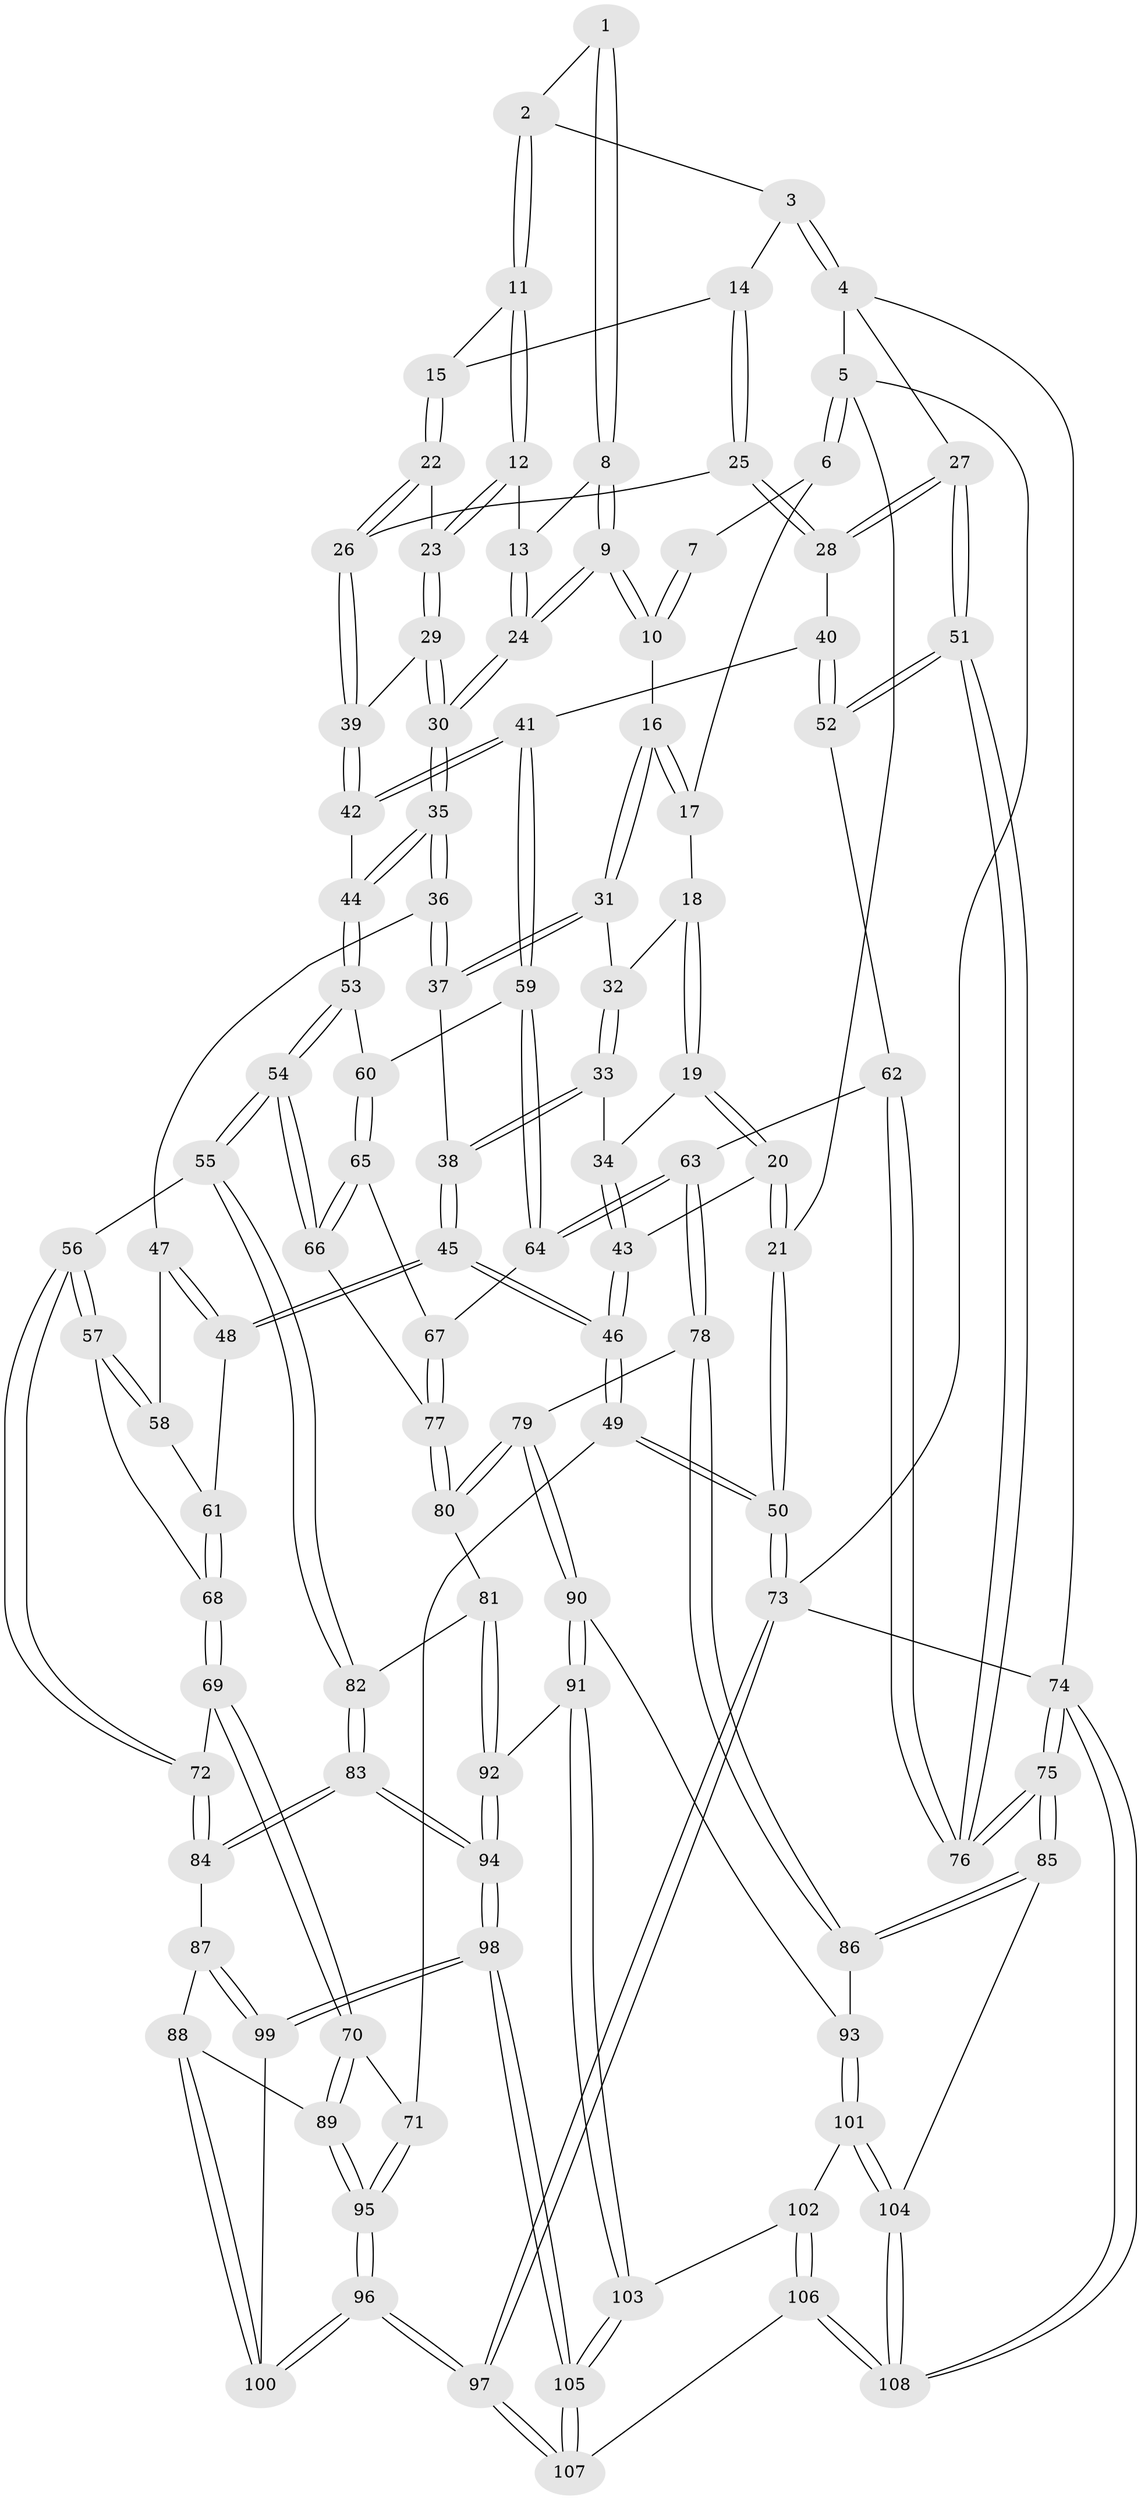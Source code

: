 // coarse degree distribution, {3: 0.35185185185185186, 2: 0.05555555555555555, 4: 0.5, 5: 0.09259259259259259}
// Generated by graph-tools (version 1.1) at 2025/38/03/04/25 23:38:36]
// undirected, 108 vertices, 267 edges
graph export_dot {
  node [color=gray90,style=filled];
  1 [pos="+0.6005323228558781+0"];
  2 [pos="+0.6080670701343623+0"];
  3 [pos="+0.990598010429807+0"];
  4 [pos="+1+0"];
  5 [pos="+0+0"];
  6 [pos="+0+0"];
  7 [pos="+0.40827227531835475+0"];
  8 [pos="+0.5610322924468054+0"];
  9 [pos="+0.48594299035512356+0.14539585387332732"];
  10 [pos="+0.34963048042700384+0.10001380248559565"];
  11 [pos="+0.7141843113036876+0.0592073991971645"];
  12 [pos="+0.6594627289672205+0.131837346061522"];
  13 [pos="+0.6429041242936131+0.11751533226356256"];
  14 [pos="+0.8677150772320078+0.06577072790857129"];
  15 [pos="+0.7429284325046135+0.09297011149709147"];
  16 [pos="+0.33220507479167105+0.10606506872208911"];
  17 [pos="+0.2158281262429185+0.027295604194793006"];
  18 [pos="+0.19741835190144053+0.13184505241410044"];
  19 [pos="+0.13987994503644488+0.16557278736259073"];
  20 [pos="+0+0"];
  21 [pos="+0+0"];
  22 [pos="+0.7421942044287879+0.1577525753068331"];
  23 [pos="+0.6623113730448215+0.14080951604058067"];
  24 [pos="+0.49908599658697034+0.19384999914065923"];
  25 [pos="+0.8773073649626699+0.15737243189252062"];
  26 [pos="+0.7615767498055653+0.19456424143084144"];
  27 [pos="+1+0.15183636593652414"];
  28 [pos="+0.9204743491770484+0.19676072902291744"];
  29 [pos="+0.6255735800774298+0.20610959354170513"];
  30 [pos="+0.5083800748039409+0.24413845602068257"];
  31 [pos="+0.3229025240601349+0.12131266883052103"];
  32 [pos="+0.2321564913808926+0.15110567713179796"];
  33 [pos="+0.2447652546059138+0.25682579192888677"];
  34 [pos="+0.16247862926321965+0.2301132814484635"];
  35 [pos="+0.49660586311548555+0.2922450288863031"];
  36 [pos="+0.4871981191724568+0.29577521498853804"];
  37 [pos="+0.3018215177388764+0.26768354673476713"];
  38 [pos="+0.27372561132775236+0.27895769354509414"];
  39 [pos="+0.7431838294049046+0.2362858464770621"];
  40 [pos="+0.8820503738379011+0.32859513984070565"];
  41 [pos="+0.7868903858396226+0.35373723257183215"];
  42 [pos="+0.7508104546680053+0.29623762140728327"];
  43 [pos="+0.08558053474612745+0.30261839082486425"];
  44 [pos="+0.51446930698524+0.3100273490868535"];
  45 [pos="+0.22178184042605706+0.41311205083020947"];
  46 [pos="+0.0966711348586164+0.4816709156005991"];
  47 [pos="+0.463481316143643+0.3275958747021087"];
  48 [pos="+0.31118823124767486+0.4397684825546172"];
  49 [pos="+0.03795458182072155+0.5617275065392818"];
  50 [pos="+0+0.5970994128901731"];
  51 [pos="+1+0.399452191746278"];
  52 [pos="+1+0.40708570044080755"];
  53 [pos="+0.5583200688453379+0.3862163546779705"];
  54 [pos="+0.5491268209028316+0.5417428114558195"];
  55 [pos="+0.5468993010765986+0.5450962844562216"];
  56 [pos="+0.4582391248807259+0.5451090722714435"];
  57 [pos="+0.4242794367848873+0.48733080744923457"];
  58 [pos="+0.4327501666590969+0.4359773457301736"];
  59 [pos="+0.7677759803820445+0.3989334525579636"];
  60 [pos="+0.6082598635264607+0.39579723681267825"];
  61 [pos="+0.31940697697835163+0.4497610157810197"];
  62 [pos="+0.8644416882662582+0.5509213878114639"];
  63 [pos="+0.8551446216457401+0.5584030916692644"];
  64 [pos="+0.7721430150133942+0.44698451886630514"];
  65 [pos="+0.6772646067420148+0.4949511399314156"];
  66 [pos="+0.6151458868072531+0.5317388331890286"];
  67 [pos="+0.7144910311026323+0.48606296557397294"];
  68 [pos="+0.32779045923961636+0.4612669455388629"];
  69 [pos="+0.3451633221226275+0.5963286256305744"];
  70 [pos="+0.2899088562742704+0.6353256959051609"];
  71 [pos="+0.05991490034037069+0.5759913943444025"];
  72 [pos="+0.3958903063067123+0.5895005537850265"];
  73 [pos="+0+1"];
  74 [pos="+1+1"];
  75 [pos="+1+0.7930982086215391"];
  76 [pos="+1+0.5396256261268879"];
  77 [pos="+0.7005614989500083+0.5778494575725519"];
  78 [pos="+0.8535650712724236+0.5847933107698714"];
  79 [pos="+0.7620396794364996+0.630539960599266"];
  80 [pos="+0.7242100393252058+0.6183137110994665"];
  81 [pos="+0.6923306347994217+0.6267585595258879"];
  82 [pos="+0.5664022963290944+0.6239512681019108"];
  83 [pos="+0.547946952612844+0.7307576551301154"];
  84 [pos="+0.47306724626795055+0.7222814831280845"];
  85 [pos="+1+0.7889682779302928"];
  86 [pos="+0.939593664115447+0.6864739338280371"];
  87 [pos="+0.3768758617537225+0.7556886695342838"];
  88 [pos="+0.37310690910810973+0.7565307160214778"];
  89 [pos="+0.3358253711260695+0.7505203659358548"];
  90 [pos="+0.7556158796682588+0.6569316028674729"];
  91 [pos="+0.6483634915933703+0.7908593646616232"];
  92 [pos="+0.6187178657718752+0.785918575410203"];
  93 [pos="+0.8074768529600596+0.7951342267581724"];
  94 [pos="+0.5835262332163431+0.784208239312053"];
  95 [pos="+0.23010372925597725+0.883824599148232"];
  96 [pos="+0.2092796874135977+1"];
  97 [pos="+0.07916382198402884+1"];
  98 [pos="+0.5278036830329152+0.8942258547684816"];
  99 [pos="+0.5246339096783921+0.8945139984044906"];
  100 [pos="+0.4314546671866157+0.9109960849524633"];
  101 [pos="+0.7903542740786746+0.8259209359605527"];
  102 [pos="+0.7305598174103796+0.8331125639020351"];
  103 [pos="+0.6897809781994458+0.8151022267674399"];
  104 [pos="+0.8836273172999727+0.9204639254273751"];
  105 [pos="+0.6067707462249029+1"];
  106 [pos="+0.6913555196549978+1"];
  107 [pos="+0.6527436981742206+1"];
  108 [pos="+0.7747238369329363+1"];
  1 -- 2;
  1 -- 8;
  1 -- 8;
  2 -- 3;
  2 -- 11;
  2 -- 11;
  3 -- 4;
  3 -- 4;
  3 -- 14;
  4 -- 5;
  4 -- 27;
  4 -- 74;
  5 -- 6;
  5 -- 6;
  5 -- 21;
  5 -- 73;
  6 -- 7;
  6 -- 17;
  7 -- 10;
  7 -- 10;
  8 -- 9;
  8 -- 9;
  8 -- 13;
  9 -- 10;
  9 -- 10;
  9 -- 24;
  9 -- 24;
  10 -- 16;
  11 -- 12;
  11 -- 12;
  11 -- 15;
  12 -- 13;
  12 -- 23;
  12 -- 23;
  13 -- 24;
  13 -- 24;
  14 -- 15;
  14 -- 25;
  14 -- 25;
  15 -- 22;
  15 -- 22;
  16 -- 17;
  16 -- 17;
  16 -- 31;
  16 -- 31;
  17 -- 18;
  18 -- 19;
  18 -- 19;
  18 -- 32;
  19 -- 20;
  19 -- 20;
  19 -- 34;
  20 -- 21;
  20 -- 21;
  20 -- 43;
  21 -- 50;
  21 -- 50;
  22 -- 23;
  22 -- 26;
  22 -- 26;
  23 -- 29;
  23 -- 29;
  24 -- 30;
  24 -- 30;
  25 -- 26;
  25 -- 28;
  25 -- 28;
  26 -- 39;
  26 -- 39;
  27 -- 28;
  27 -- 28;
  27 -- 51;
  27 -- 51;
  28 -- 40;
  29 -- 30;
  29 -- 30;
  29 -- 39;
  30 -- 35;
  30 -- 35;
  31 -- 32;
  31 -- 37;
  31 -- 37;
  32 -- 33;
  32 -- 33;
  33 -- 34;
  33 -- 38;
  33 -- 38;
  34 -- 43;
  34 -- 43;
  35 -- 36;
  35 -- 36;
  35 -- 44;
  35 -- 44;
  36 -- 37;
  36 -- 37;
  36 -- 47;
  37 -- 38;
  38 -- 45;
  38 -- 45;
  39 -- 42;
  39 -- 42;
  40 -- 41;
  40 -- 52;
  40 -- 52;
  41 -- 42;
  41 -- 42;
  41 -- 59;
  41 -- 59;
  42 -- 44;
  43 -- 46;
  43 -- 46;
  44 -- 53;
  44 -- 53;
  45 -- 46;
  45 -- 46;
  45 -- 48;
  45 -- 48;
  46 -- 49;
  46 -- 49;
  47 -- 48;
  47 -- 48;
  47 -- 58;
  48 -- 61;
  49 -- 50;
  49 -- 50;
  49 -- 71;
  50 -- 73;
  50 -- 73;
  51 -- 52;
  51 -- 52;
  51 -- 76;
  51 -- 76;
  52 -- 62;
  53 -- 54;
  53 -- 54;
  53 -- 60;
  54 -- 55;
  54 -- 55;
  54 -- 66;
  54 -- 66;
  55 -- 56;
  55 -- 82;
  55 -- 82;
  56 -- 57;
  56 -- 57;
  56 -- 72;
  56 -- 72;
  57 -- 58;
  57 -- 58;
  57 -- 68;
  58 -- 61;
  59 -- 60;
  59 -- 64;
  59 -- 64;
  60 -- 65;
  60 -- 65;
  61 -- 68;
  61 -- 68;
  62 -- 63;
  62 -- 76;
  62 -- 76;
  63 -- 64;
  63 -- 64;
  63 -- 78;
  63 -- 78;
  64 -- 67;
  65 -- 66;
  65 -- 66;
  65 -- 67;
  66 -- 77;
  67 -- 77;
  67 -- 77;
  68 -- 69;
  68 -- 69;
  69 -- 70;
  69 -- 70;
  69 -- 72;
  70 -- 71;
  70 -- 89;
  70 -- 89;
  71 -- 95;
  71 -- 95;
  72 -- 84;
  72 -- 84;
  73 -- 97;
  73 -- 97;
  73 -- 74;
  74 -- 75;
  74 -- 75;
  74 -- 108;
  74 -- 108;
  75 -- 76;
  75 -- 76;
  75 -- 85;
  75 -- 85;
  77 -- 80;
  77 -- 80;
  78 -- 79;
  78 -- 86;
  78 -- 86;
  79 -- 80;
  79 -- 80;
  79 -- 90;
  79 -- 90;
  80 -- 81;
  81 -- 82;
  81 -- 92;
  81 -- 92;
  82 -- 83;
  82 -- 83;
  83 -- 84;
  83 -- 84;
  83 -- 94;
  83 -- 94;
  84 -- 87;
  85 -- 86;
  85 -- 86;
  85 -- 104;
  86 -- 93;
  87 -- 88;
  87 -- 99;
  87 -- 99;
  88 -- 89;
  88 -- 100;
  88 -- 100;
  89 -- 95;
  89 -- 95;
  90 -- 91;
  90 -- 91;
  90 -- 93;
  91 -- 92;
  91 -- 103;
  91 -- 103;
  92 -- 94;
  92 -- 94;
  93 -- 101;
  93 -- 101;
  94 -- 98;
  94 -- 98;
  95 -- 96;
  95 -- 96;
  96 -- 97;
  96 -- 97;
  96 -- 100;
  96 -- 100;
  97 -- 107;
  97 -- 107;
  98 -- 99;
  98 -- 99;
  98 -- 105;
  98 -- 105;
  99 -- 100;
  101 -- 102;
  101 -- 104;
  101 -- 104;
  102 -- 103;
  102 -- 106;
  102 -- 106;
  103 -- 105;
  103 -- 105;
  104 -- 108;
  104 -- 108;
  105 -- 107;
  105 -- 107;
  106 -- 107;
  106 -- 108;
  106 -- 108;
}
